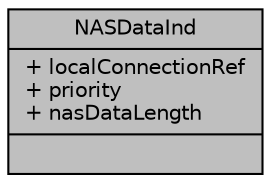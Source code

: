 digraph "NASDataInd"
{
 // LATEX_PDF_SIZE
  edge [fontname="Helvetica",fontsize="10",labelfontname="Helvetica",labelfontsize="10"];
  node [fontname="Helvetica",fontsize="10",shape=record];
  Node1 [label="{NASDataInd\n|+ localConnectionRef\l+ priority\l+ nasDataLength\l|}",height=0.2,width=0.4,color="black", fillcolor="grey75", style="filled", fontcolor="black",tooltip=" "];
}
